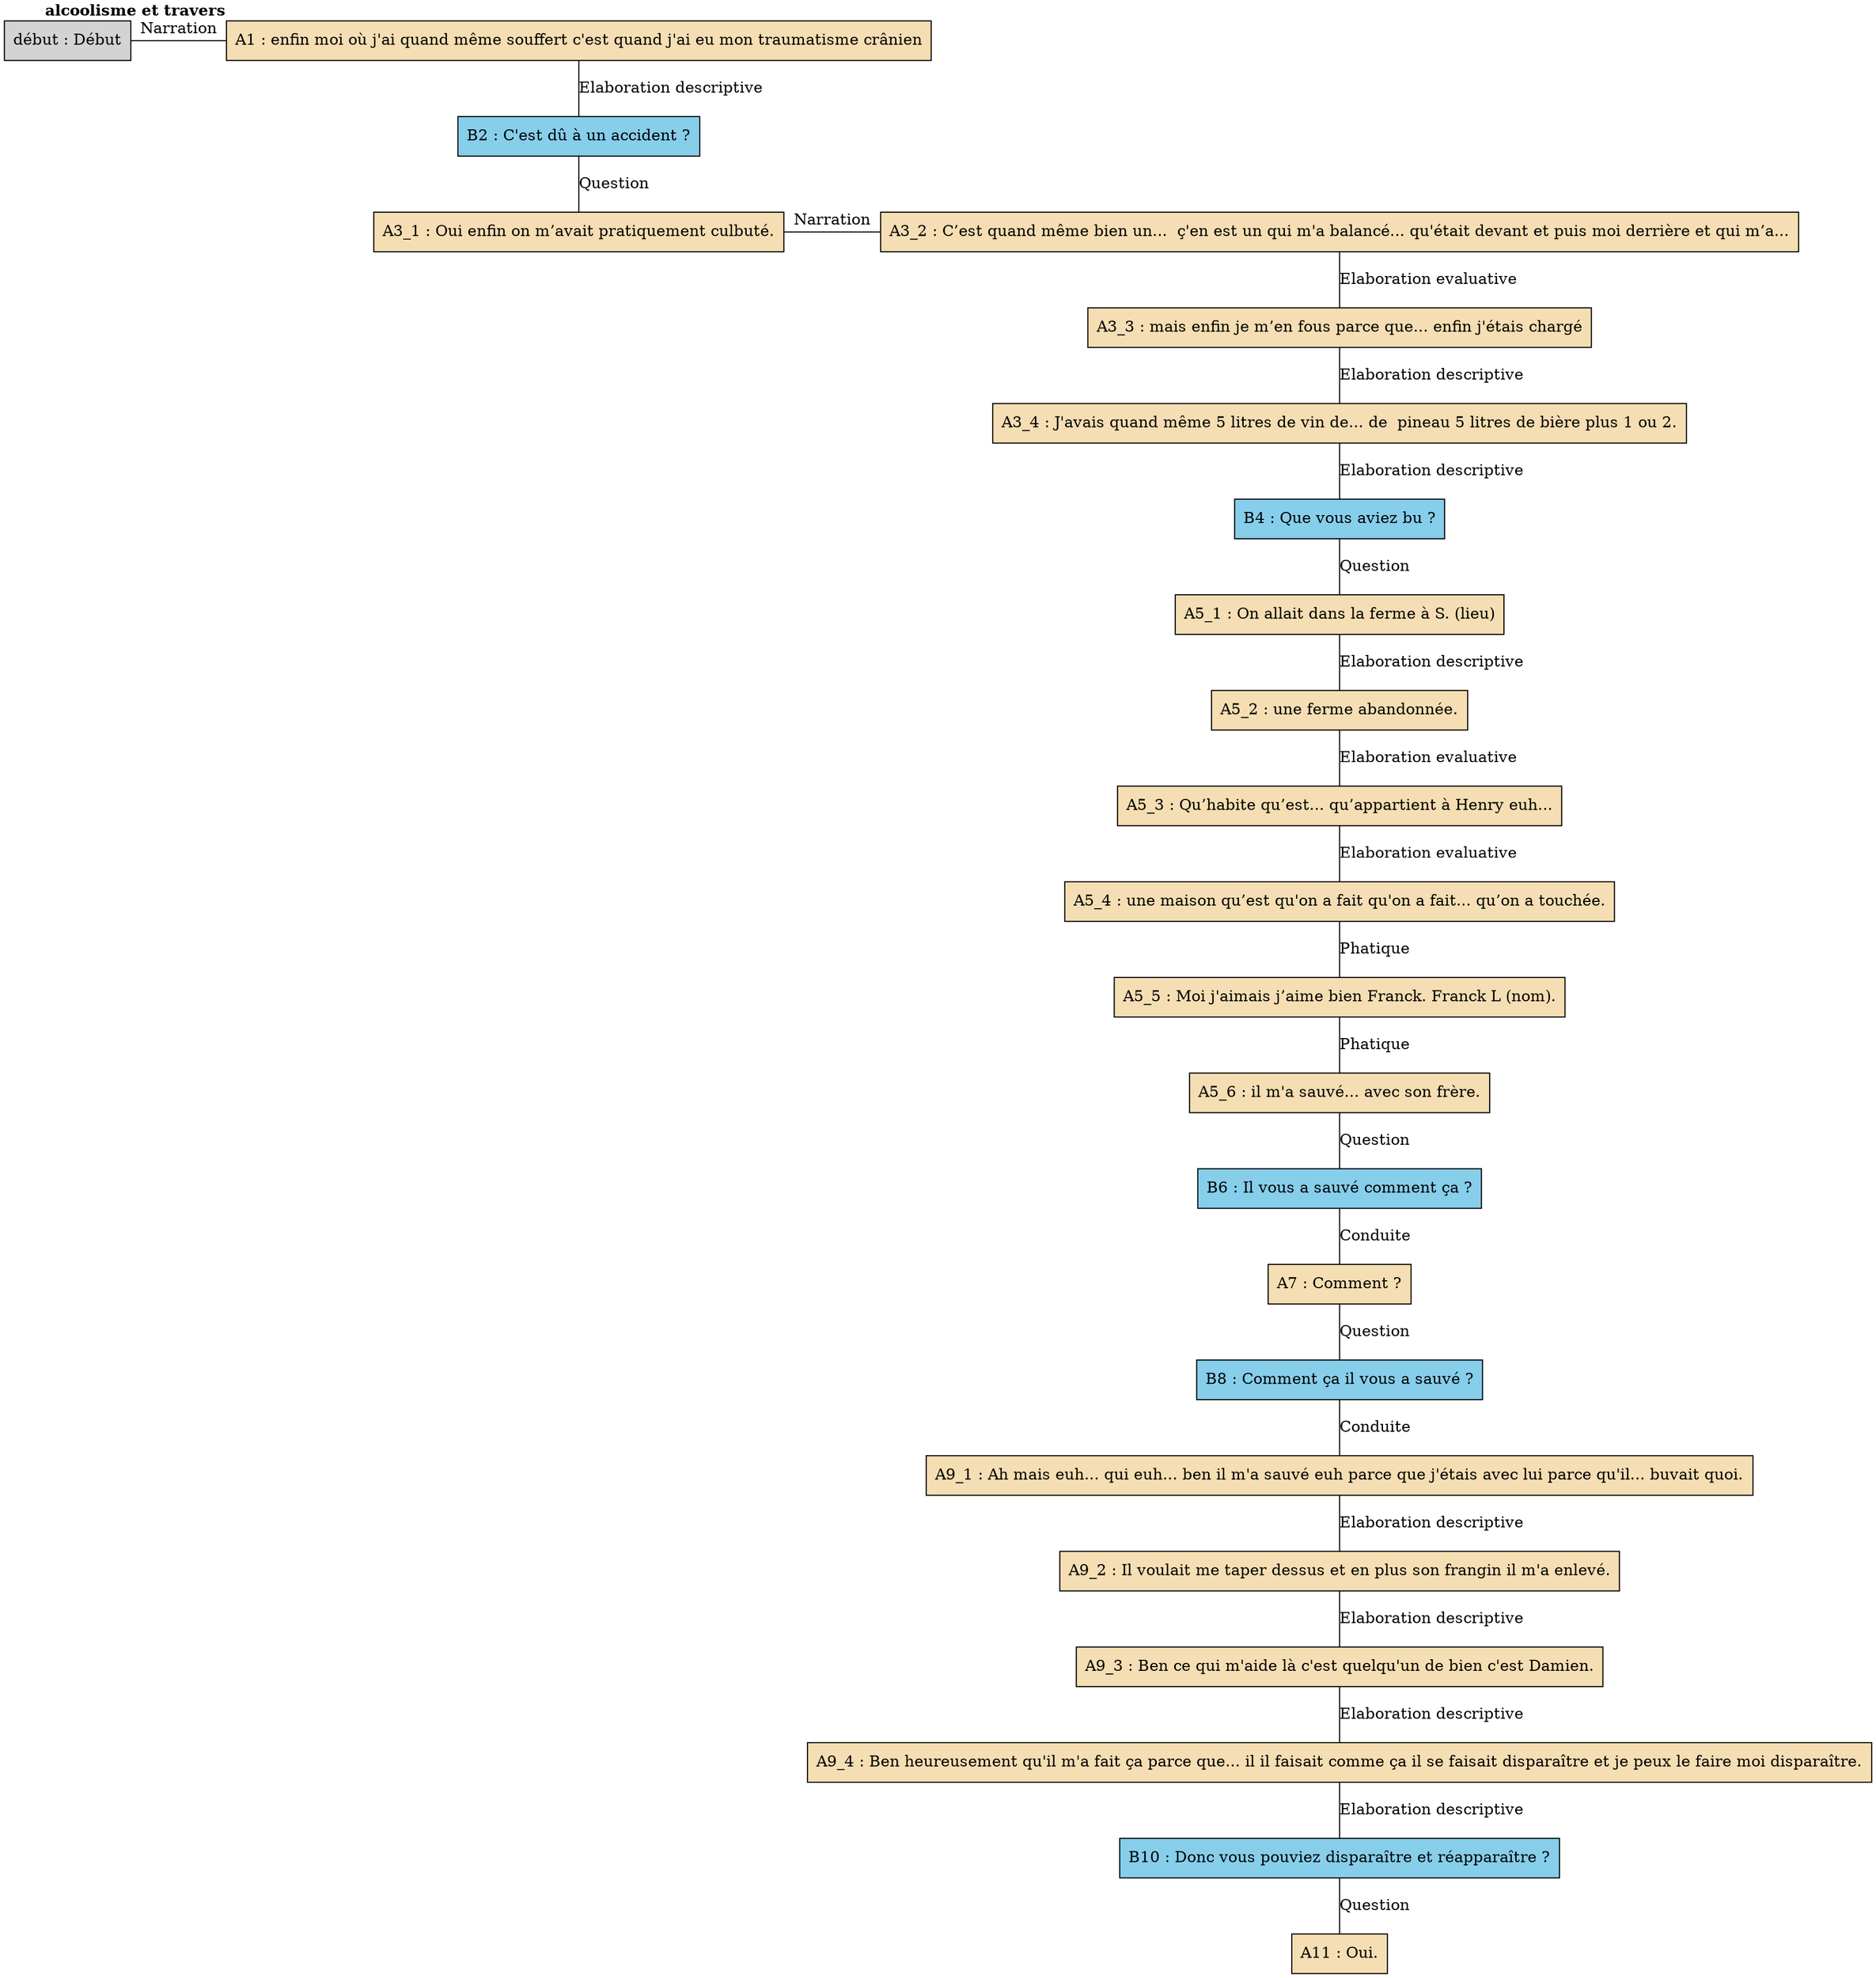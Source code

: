 digraph E06 {
	node [shape=box style=filled]
	"début" [label="début : Début" xlabel=""]
	A1 [label="A1 : enfin moi où j'ai quand même souffert c'est quand j'ai eu mon traumatisme crânien" fillcolor=wheat xlabel=<<B>alcoolisme et travers</B>>]
	B2 [label="B2 : C'est dû à un accident ?" fillcolor=skyblue xlabel=""]
	A3_1 [label="A3_1 : Oui enfin on m’avait pratiquement culbuté." fillcolor=wheat xlabel=""]
	A3_2 [label="A3_2 : C’est quand même bien un...  ç'en est un qui m'a balancé... qu'était devant et puis moi derrière et qui m’a..." fillcolor=wheat xlabel=""]
	A3_3 [label="A3_3 : mais enfin je m’en fous parce que... enfin j'étais chargé" fillcolor=wheat xlabel=""]
	A3_4 [label="A3_4 : J'avais quand même 5 litres de vin de... de  pineau 5 litres de bière plus 1 ou 2." fillcolor=wheat xlabel=""]
	B4 [label="B4 : Que vous aviez bu ?" fillcolor=skyblue xlabel=""]
	A5_1 [label="A5_1 : On allait dans la ferme à S. (lieu)" fillcolor=wheat xlabel=""]
	A5_2 [label="A5_2 : une ferme abandonnée." fillcolor=wheat xlabel=""]
	A5_3 [label="A5_3 : Qu’habite qu’est... qu’appartient à Henry euh..." fillcolor=wheat xlabel=""]
	A5_4 [label="A5_4 : une maison qu’est qu'on a fait qu'on a fait... qu’on a touchée." fillcolor=wheat xlabel=""]
	A5_5 [label="A5_5 : Moi j'aimais j’aime bien Franck. Franck L (nom)." fillcolor=wheat xlabel=""]
	A5_6 [label="A5_6 : il m'a sauvé... avec son frère." fillcolor=wheat xlabel=""]
	B6 [label="B6 : Il vous a sauvé comment ça ?" fillcolor=skyblue xlabel=""]
	A7 [label="A7 : Comment ?" fillcolor=wheat xlabel=""]
	B8 [label="B8 : Comment ça il vous a sauvé ?" fillcolor=skyblue xlabel=""]
	A9_1 [label="A9_1 : Ah mais euh... qui euh... ben il m'a sauvé euh parce que j'étais avec lui parce qu'il... buvait quoi." fillcolor=wheat xlabel=""]
	A9_2 [label="A9_2 : Il voulait me taper dessus et en plus son frangin il m'a enlevé." fillcolor=wheat xlabel=""]
	A9_3 [label="A9_3 : Ben ce qui m'aide là c'est quelqu'un de bien c'est Damien." fillcolor=wheat xlabel=""]
	A9_4 [label="A9_4 : Ben heureusement qu'il m'a fait ça parce que... il il faisait comme ça il se faisait disparaître et je peux le faire moi disparaître." fillcolor=wheat xlabel=""]
	B10 [label="B10 : Donc vous pouviez disparaître et réapparaître ?" fillcolor=skyblue xlabel=""]
	A11 [label="A11 : Oui." fillcolor=wheat xlabel=""]
	{
		rank=same
		"début"
		A1
		"début" -> A1 [label=Narration dir=none]
	}
	B2 -> A3_1 [label=Question dir=none]
	A1 -> B2 [label="Elaboration descriptive" dir=none]
	{
		rank=same
		A3_1
		A3_2
		A3_1 -> A3_2 [label=Narration dir=none]
	}
	A3_2 -> A3_3 [label="Elaboration evaluative" dir=none]
	A3_3 -> A3_4 [label="Elaboration descriptive" dir=none]
	A3_4 -> B4 [label="Elaboration descriptive" dir=none]
	B4 -> A5_1 [label=Question dir=none]
	A5_1 -> A5_2 [label="Elaboration descriptive" dir=none]
	A5_2 -> A5_3 [label="Elaboration evaluative" dir=none]
	A5_3 -> A5_4 [label="Elaboration evaluative" dir=none]
	A5_4 -> A5_5 [label=Phatique dir=none]
	A5_5 -> A5_6 [label=Phatique dir=none]
	A5_6 -> B6 [label=Question dir=none]
	B6 -> A7 [label=Conduite dir=none]
	A7 -> B8 [label=Question dir=none]
	B10 -> A11 [label=Question dir=none]
	B8 -> A9_1 [label=Conduite dir=none]
	A9_1 -> A9_2 [label="Elaboration descriptive" dir=none]
	A9_2 -> A9_3 [label="Elaboration descriptive" dir=none]
	A9_3 -> A9_4 [label="Elaboration descriptive" dir=none]
	A9_4 -> B10 [label="Elaboration descriptive" dir=none]
}
